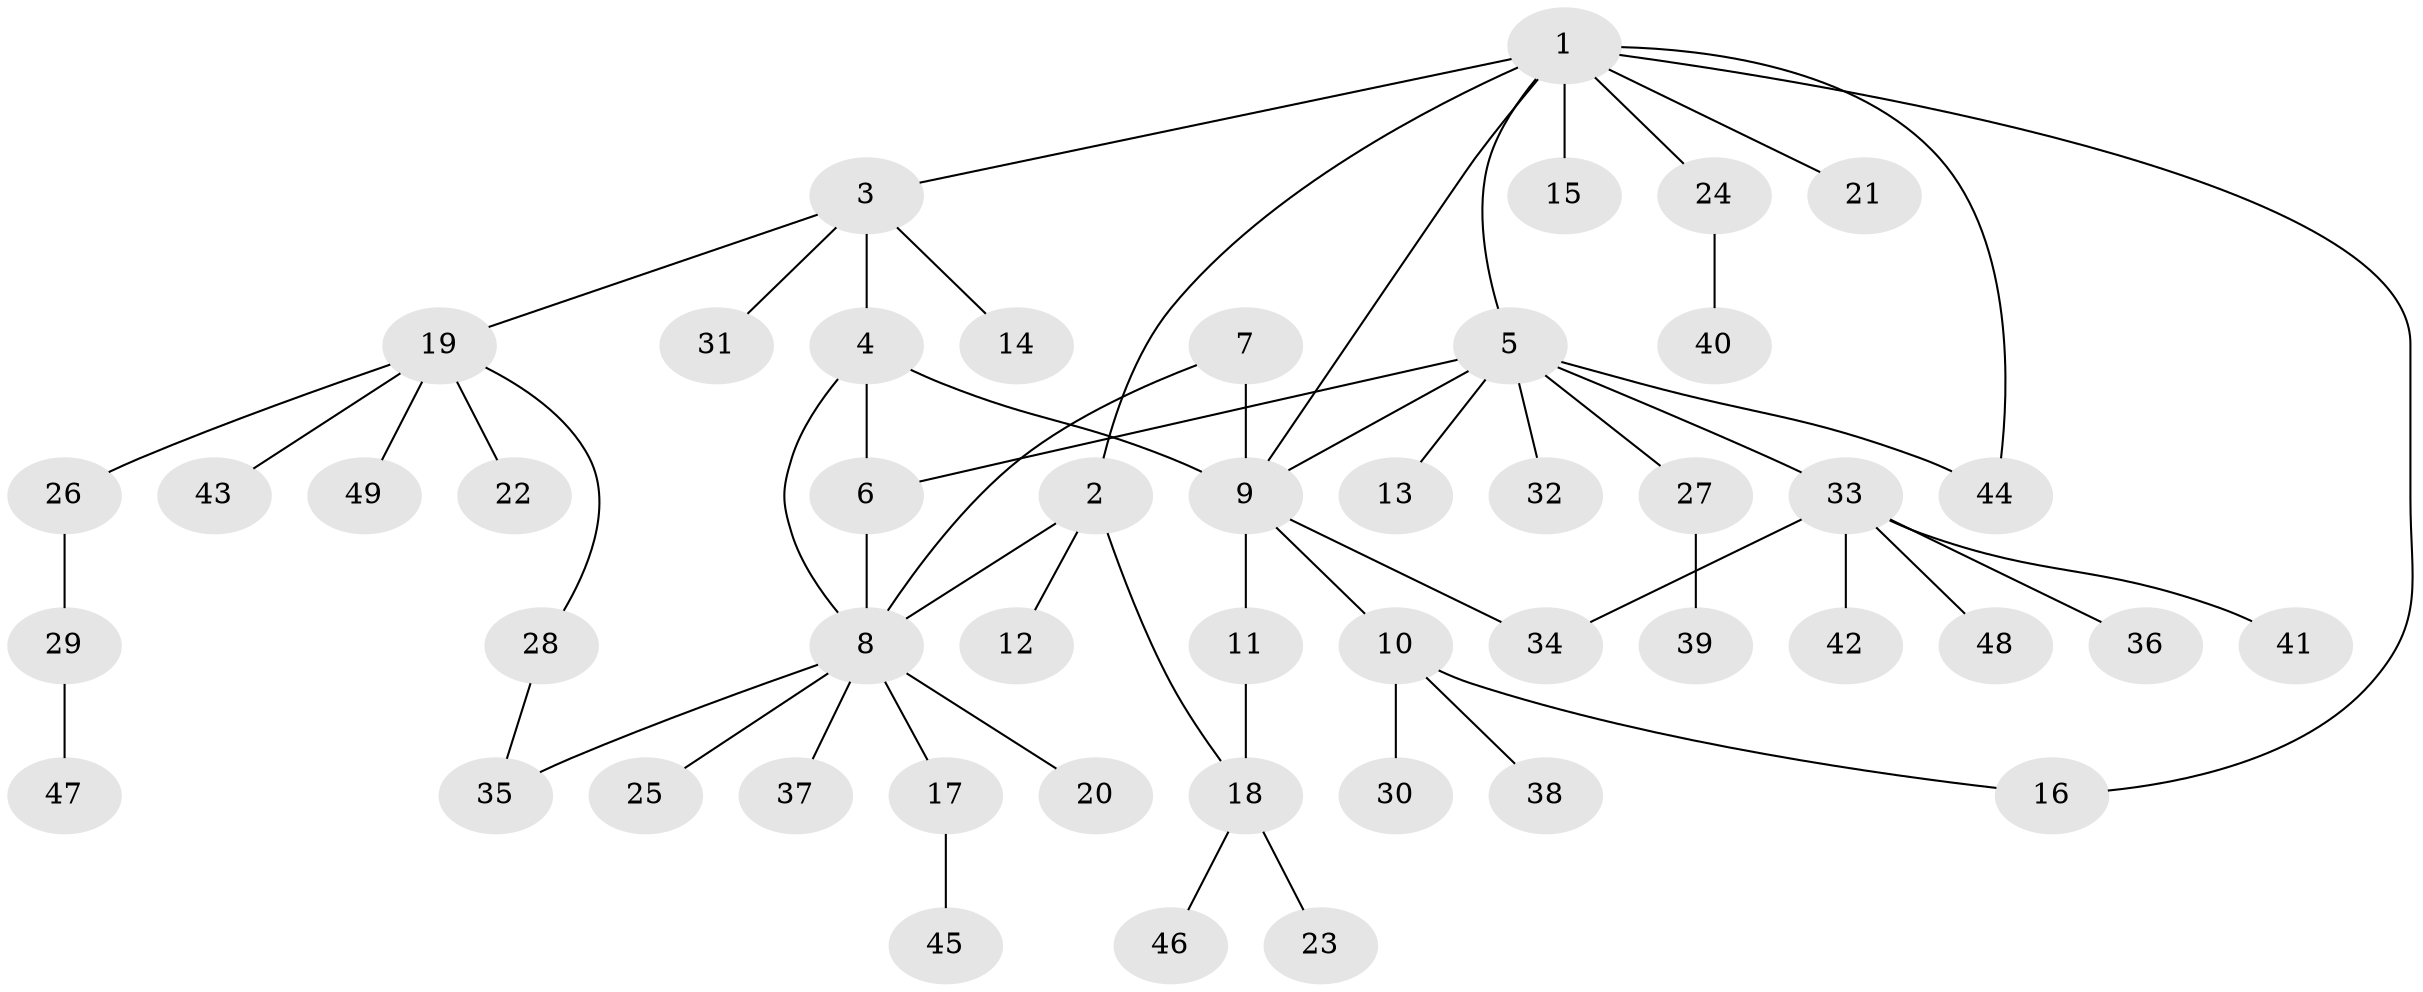 // coarse degree distribution, {11: 0.027777777777777776, 7: 0.08333333333333333, 3: 0.08333333333333333, 8: 0.027777777777777776, 2: 0.19444444444444445, 1: 0.5277777777777778, 5: 0.05555555555555555}
// Generated by graph-tools (version 1.1) at 2025/52/02/27/25 19:52:14]
// undirected, 49 vertices, 59 edges
graph export_dot {
graph [start="1"]
  node [color=gray90,style=filled];
  1;
  2;
  3;
  4;
  5;
  6;
  7;
  8;
  9;
  10;
  11;
  12;
  13;
  14;
  15;
  16;
  17;
  18;
  19;
  20;
  21;
  22;
  23;
  24;
  25;
  26;
  27;
  28;
  29;
  30;
  31;
  32;
  33;
  34;
  35;
  36;
  37;
  38;
  39;
  40;
  41;
  42;
  43;
  44;
  45;
  46;
  47;
  48;
  49;
  1 -- 2;
  1 -- 3;
  1 -- 5;
  1 -- 9;
  1 -- 15;
  1 -- 16;
  1 -- 21;
  1 -- 24;
  1 -- 44;
  2 -- 8;
  2 -- 12;
  2 -- 18;
  3 -- 4;
  3 -- 14;
  3 -- 19;
  3 -- 31;
  4 -- 6;
  4 -- 8;
  4 -- 9;
  5 -- 6;
  5 -- 9;
  5 -- 13;
  5 -- 27;
  5 -- 32;
  5 -- 33;
  5 -- 44;
  6 -- 8;
  7 -- 8;
  7 -- 9;
  8 -- 17;
  8 -- 20;
  8 -- 25;
  8 -- 35;
  8 -- 37;
  9 -- 10;
  9 -- 11;
  9 -- 34;
  10 -- 16;
  10 -- 30;
  10 -- 38;
  11 -- 18;
  17 -- 45;
  18 -- 23;
  18 -- 46;
  19 -- 22;
  19 -- 26;
  19 -- 28;
  19 -- 43;
  19 -- 49;
  24 -- 40;
  26 -- 29;
  27 -- 39;
  28 -- 35;
  29 -- 47;
  33 -- 34;
  33 -- 36;
  33 -- 41;
  33 -- 42;
  33 -- 48;
}
